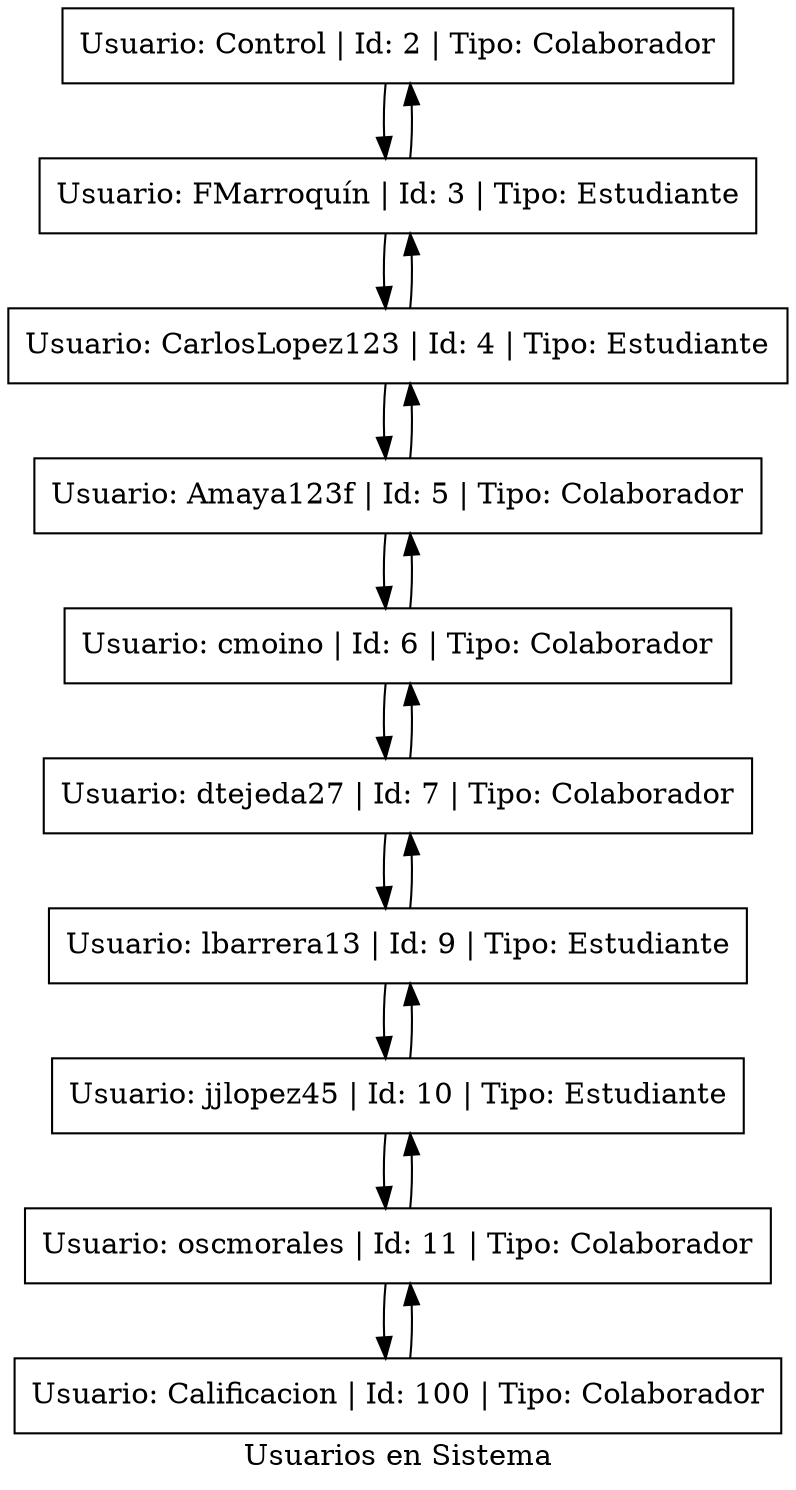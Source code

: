 digraph g{
node [shape=box];
label="Usuarios en Sistema";
"Usuario: Control | Id: 2 | Tipo: Colaborador";
"Usuario: Control | Id: 2 | Tipo: Colaborador"->"Usuario: FMarroquín | Id: 3 | Tipo: Estudiante";
"Usuario: FMarroquín | Id: 3 | Tipo: Estudiante";
"Usuario: FMarroquín | Id: 3 | Tipo: Estudiante"->"Usuario: CarlosLopez123 | Id: 4 | Tipo: Estudiante";
"Usuario: FMarroquín | Id: 3 | Tipo: Estudiante"->"Usuario: Control | Id: 2 | Tipo: Colaborador";
"Usuario: CarlosLopez123 | Id: 4 | Tipo: Estudiante";
"Usuario: CarlosLopez123 | Id: 4 | Tipo: Estudiante"->"Usuario: Amaya123f | Id: 5 | Tipo: Colaborador";
"Usuario: CarlosLopez123 | Id: 4 | Tipo: Estudiante"->"Usuario: FMarroquín | Id: 3 | Tipo: Estudiante";
"Usuario: Amaya123f | Id: 5 | Tipo: Colaborador";
"Usuario: Amaya123f | Id: 5 | Tipo: Colaborador"->"Usuario: cmoino | Id: 6 | Tipo: Colaborador";
"Usuario: Amaya123f | Id: 5 | Tipo: Colaborador"->"Usuario: CarlosLopez123 | Id: 4 | Tipo: Estudiante";
"Usuario: cmoino | Id: 6 | Tipo: Colaborador";
"Usuario: cmoino | Id: 6 | Tipo: Colaborador"->"Usuario: dtejeda27 | Id: 7 | Tipo: Colaborador";
"Usuario: cmoino | Id: 6 | Tipo: Colaborador"->"Usuario: Amaya123f | Id: 5 | Tipo: Colaborador";
"Usuario: dtejeda27 | Id: 7 | Tipo: Colaborador";
"Usuario: dtejeda27 | Id: 7 | Tipo: Colaborador"->"Usuario: lbarrera13 | Id: 9 | Tipo: Estudiante";
"Usuario: dtejeda27 | Id: 7 | Tipo: Colaborador"->"Usuario: cmoino | Id: 6 | Tipo: Colaborador";
"Usuario: lbarrera13 | Id: 9 | Tipo: Estudiante";
"Usuario: lbarrera13 | Id: 9 | Tipo: Estudiante"->"Usuario: jjlopez45 | Id: 10 | Tipo: Estudiante";
"Usuario: lbarrera13 | Id: 9 | Tipo: Estudiante"->"Usuario: dtejeda27 | Id: 7 | Tipo: Colaborador";
"Usuario: jjlopez45 | Id: 10 | Tipo: Estudiante";
"Usuario: jjlopez45 | Id: 10 | Tipo: Estudiante"->"Usuario: oscmorales | Id: 11 | Tipo: Colaborador";
"Usuario: jjlopez45 | Id: 10 | Tipo: Estudiante"->"Usuario: lbarrera13 | Id: 9 | Tipo: Estudiante";
"Usuario: oscmorales | Id: 11 | Tipo: Colaborador";
"Usuario: oscmorales | Id: 11 | Tipo: Colaborador"->"Usuario: Calificacion | Id: 100 | Tipo: Colaborador";
"Usuario: oscmorales | Id: 11 | Tipo: Colaborador"->"Usuario: jjlopez45 | Id: 10 | Tipo: Estudiante";
"Usuario: Calificacion | Id: 100 | Tipo: Colaborador";
"Usuario: Calificacion | Id: 100 | Tipo: Colaborador"->"Usuario: oscmorales | Id: 11 | Tipo: Colaborador";
}